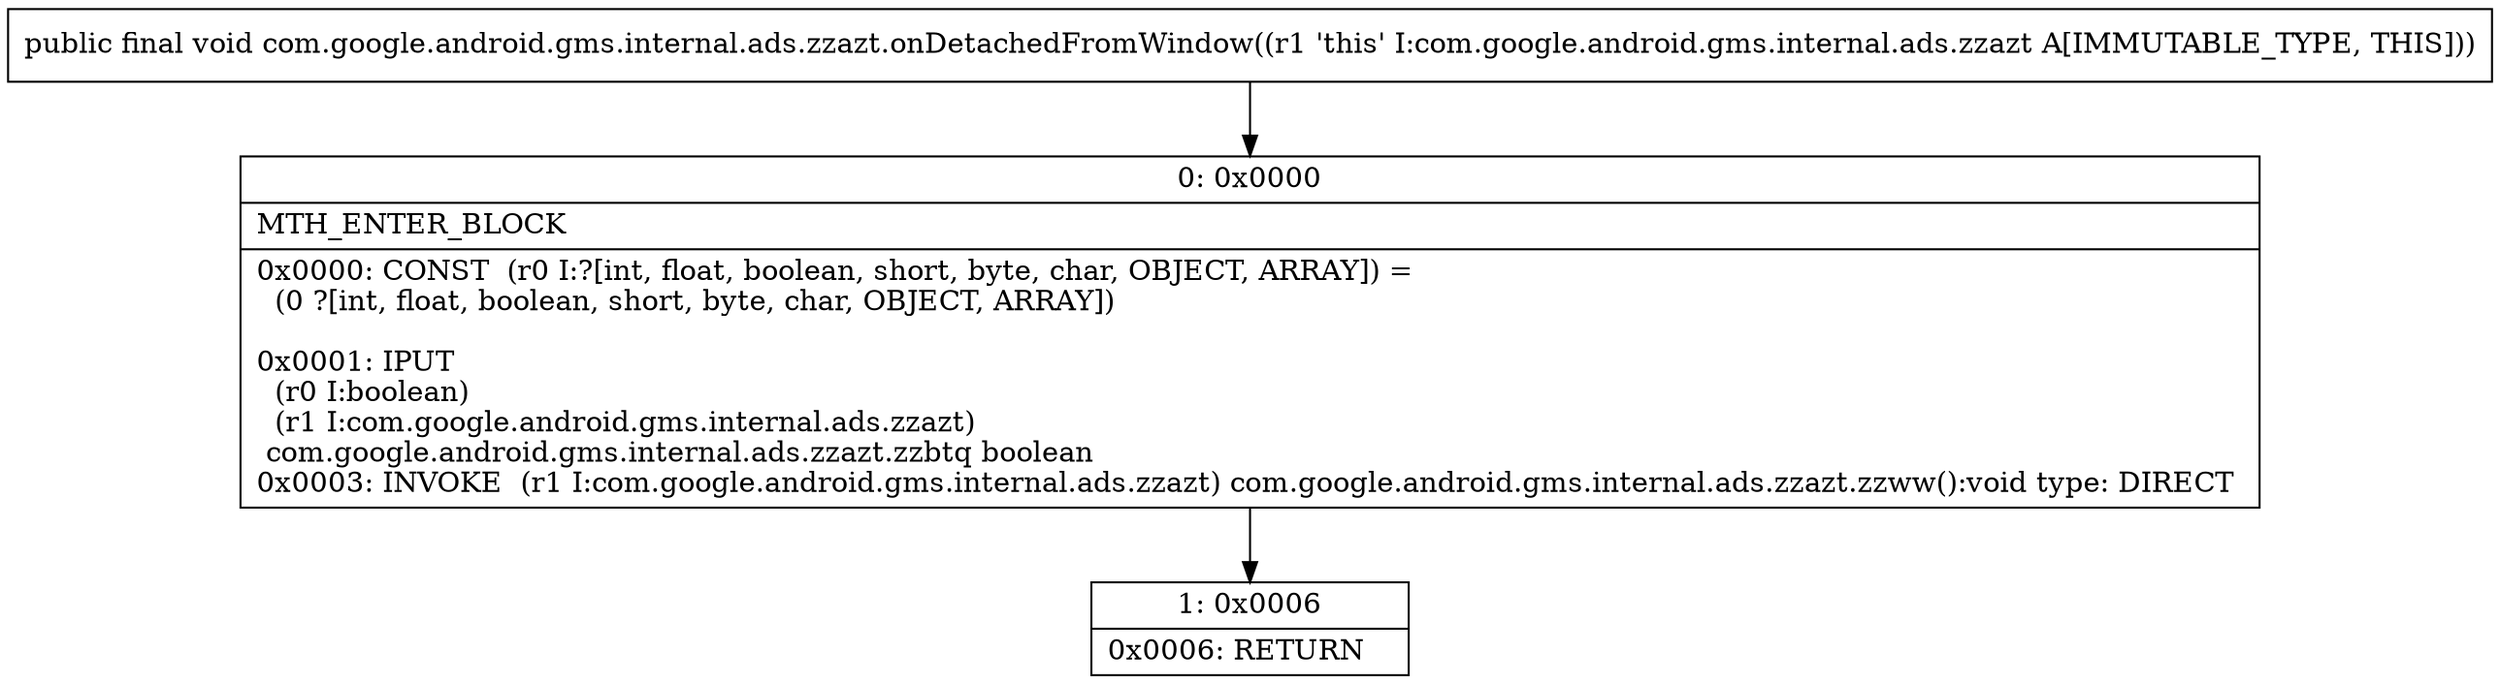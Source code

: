 digraph "CFG forcom.google.android.gms.internal.ads.zzazt.onDetachedFromWindow()V" {
Node_0 [shape=record,label="{0\:\ 0x0000|MTH_ENTER_BLOCK\l|0x0000: CONST  (r0 I:?[int, float, boolean, short, byte, char, OBJECT, ARRAY]) = \l  (0 ?[int, float, boolean, short, byte, char, OBJECT, ARRAY])\l \l0x0001: IPUT  \l  (r0 I:boolean)\l  (r1 I:com.google.android.gms.internal.ads.zzazt)\l com.google.android.gms.internal.ads.zzazt.zzbtq boolean \l0x0003: INVOKE  (r1 I:com.google.android.gms.internal.ads.zzazt) com.google.android.gms.internal.ads.zzazt.zzww():void type: DIRECT \l}"];
Node_1 [shape=record,label="{1\:\ 0x0006|0x0006: RETURN   \l}"];
MethodNode[shape=record,label="{public final void com.google.android.gms.internal.ads.zzazt.onDetachedFromWindow((r1 'this' I:com.google.android.gms.internal.ads.zzazt A[IMMUTABLE_TYPE, THIS])) }"];
MethodNode -> Node_0;
Node_0 -> Node_1;
}

